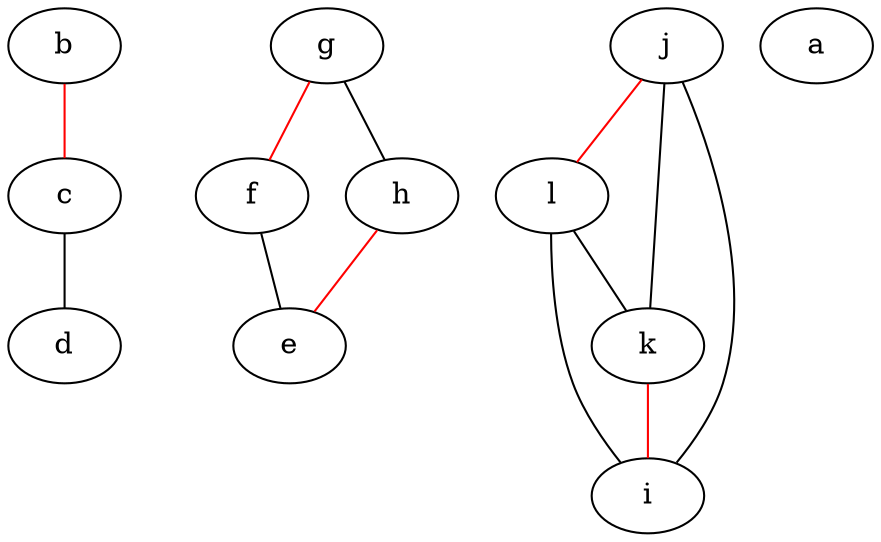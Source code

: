 Graph G {
c,f,g,e,l,j,i,a,b,d,k,h
b -- c  [color="red"]
g -- f  [color="red"]
h -- e  [color="red"]
j -- l  [color="red"]
k -- i  [color="red"]
c -- d  [color="black"]
f -- e  [color="black"]
g -- h  [color="black"]
l -- i  [color="black"]
l -- k  [color="black"]
j -- i  [color="black"]
j -- k  [color="black"]
}
